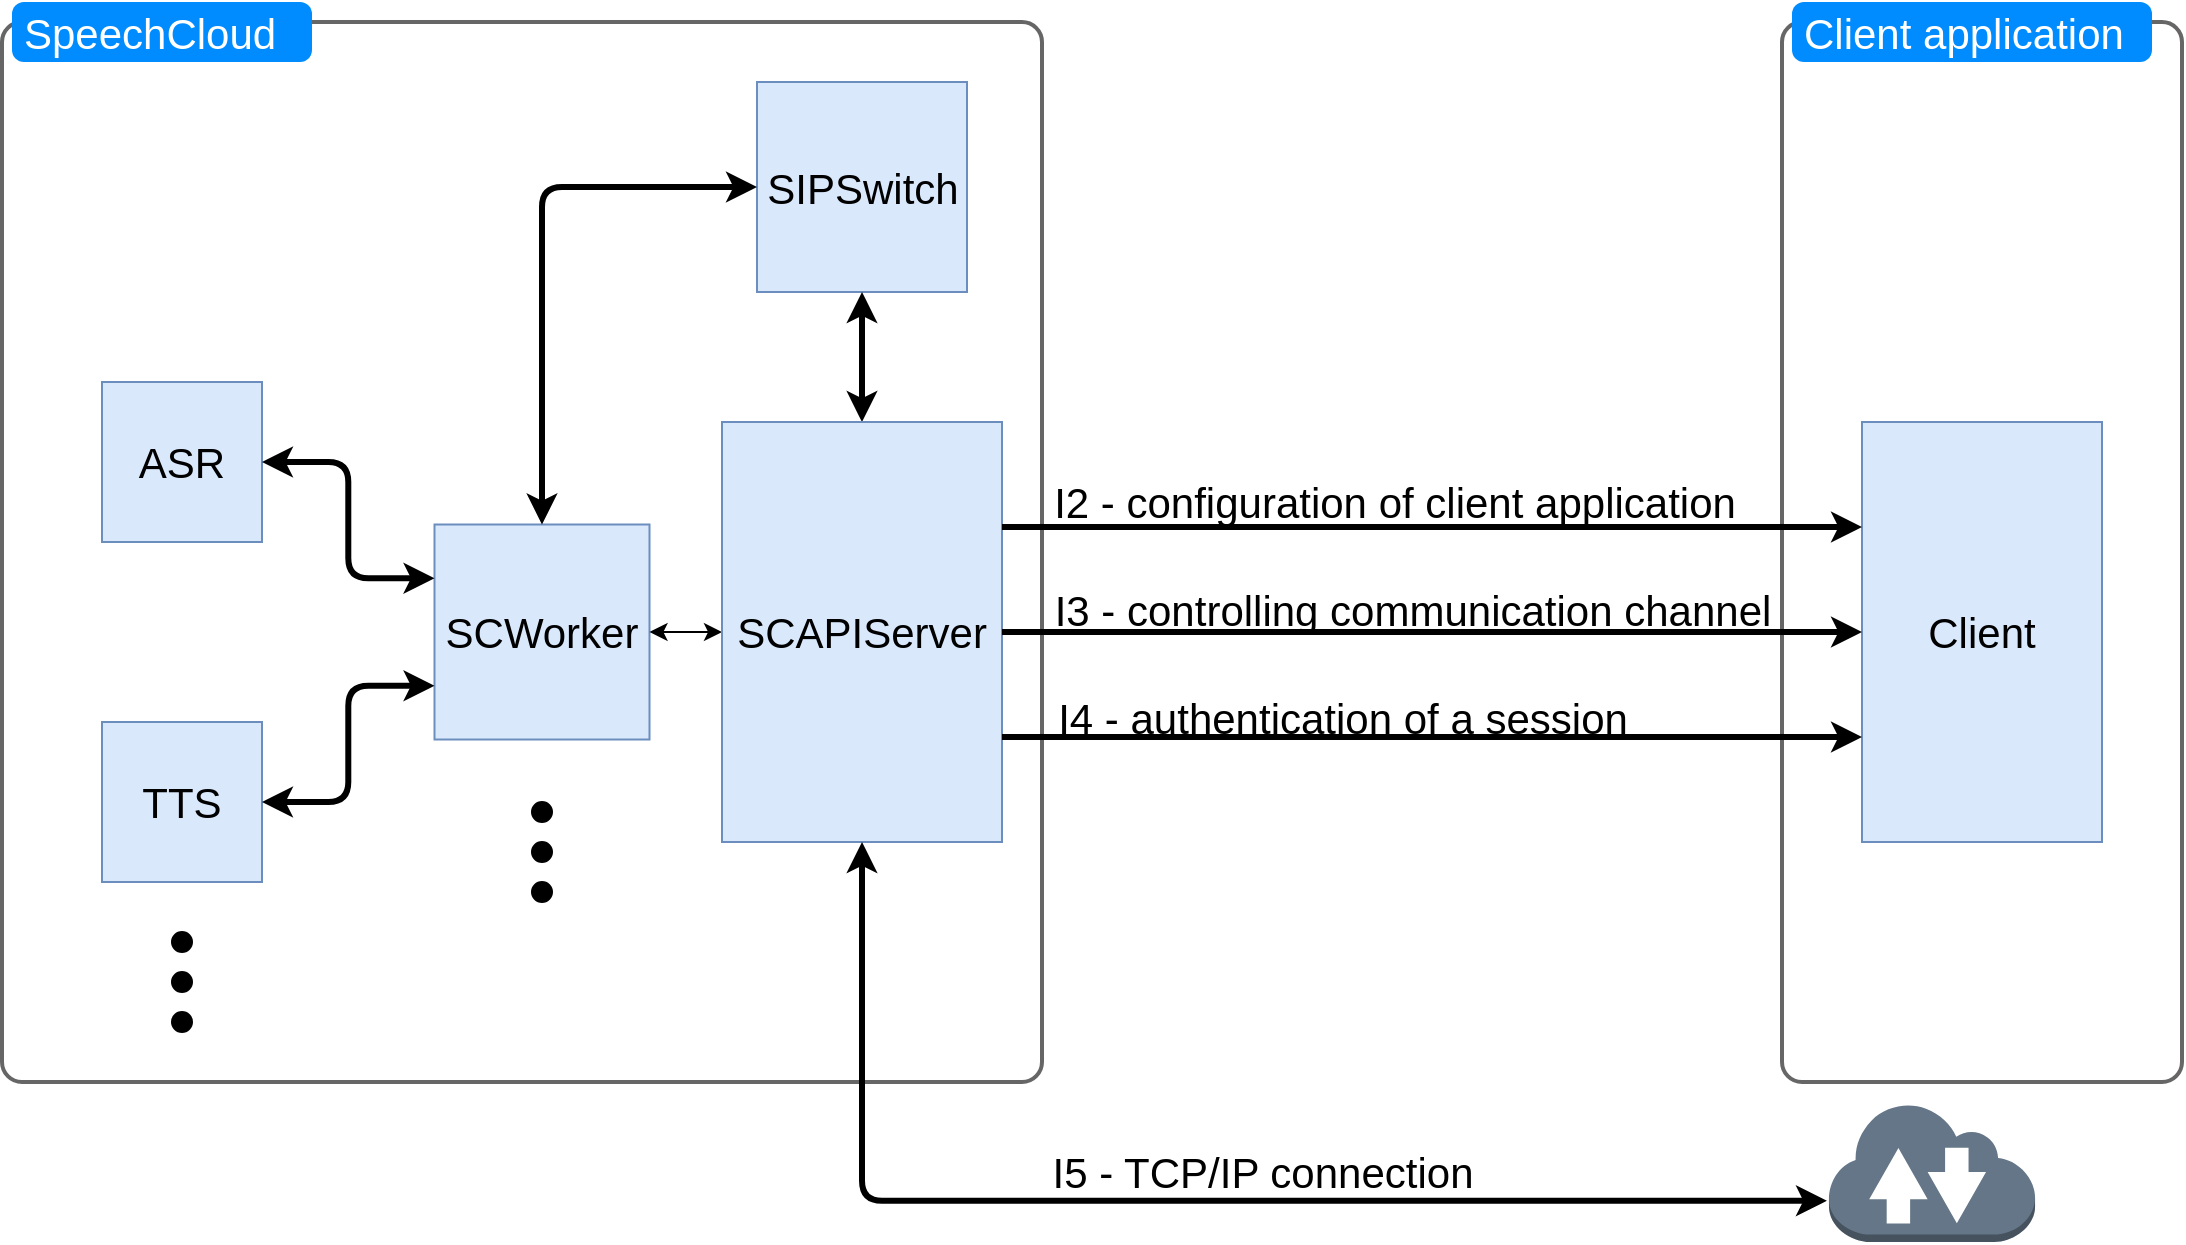 <mxfile version="14.6.3" type="device"><diagram id="zJVsk0TluWsP-BI90mD4" name="Page-1"><mxGraphModel dx="1621" dy="804" grid="1" gridSize="10" guides="1" tooltips="1" connect="1" arrows="1" fold="1" page="1" pageScale="1" pageWidth="1169" pageHeight="827" math="0" shadow="0"><root><mxCell id="0"/><mxCell id="1" parent="0"/><mxCell id="FfLaRWVaO9meYGGHp2Hy-2" value="" style="shape=mxgraph.mockup.containers.marginRect;rectMarginTop=10;strokeColor=#666666;strokeWidth=2;dashed=0;rounded=1;arcSize=5;recursiveResize=0;fontSize=21;" parent="1" vertex="1"><mxGeometry x="-40" y="120" width="520" height="540" as="geometry"/></mxCell><mxCell id="FfLaRWVaO9meYGGHp2Hy-3" value="SpeechCloud" style="shape=rect;strokeColor=none;fillColor=#008cff;strokeWidth=1;dashed=0;rounded=1;arcSize=20;fontColor=#ffffff;fontSize=21;spacing=2;spacingTop=-2;align=left;autosize=1;spacingLeft=4;resizeWidth=0;resizeHeight=0;perimeter=none;" parent="FfLaRWVaO9meYGGHp2Hy-2" vertex="1"><mxGeometry x="5" width="150" height="30" as="geometry"/></mxCell><mxCell id="FfLaRWVaO9meYGGHp2Hy-11" value="SIPSwitch" style="whiteSpace=wrap;html=1;aspect=fixed;fillColor=#dae8fc;strokeColor=#6c8ebf;fontSize=21;" parent="FfLaRWVaO9meYGGHp2Hy-2" vertex="1"><mxGeometry x="377.5" y="40" width="105" height="105" as="geometry"/></mxCell><mxCell id="FfLaRWVaO9meYGGHp2Hy-13" value="SCWorker" style="whiteSpace=wrap;html=1;aspect=fixed;fillColor=#dae8fc;strokeColor=#6c8ebf;fontSize=21;" parent="FfLaRWVaO9meYGGHp2Hy-2" vertex="1"><mxGeometry x="216.25" y="261.25" width="107.5" height="107.5" as="geometry"/></mxCell><mxCell id="FfLaRWVaO9meYGGHp2Hy-14" value="ASR" style="whiteSpace=wrap;html=1;aspect=fixed;fillColor=#dae8fc;strokeColor=#6c8ebf;fontSize=21;" parent="FfLaRWVaO9meYGGHp2Hy-2" vertex="1"><mxGeometry x="50" y="190" width="80" height="80" as="geometry"/></mxCell><mxCell id="FfLaRWVaO9meYGGHp2Hy-15" value="TTS" style="whiteSpace=wrap;html=1;aspect=fixed;fillColor=#dae8fc;strokeColor=#6c8ebf;fontSize=21;" parent="FfLaRWVaO9meYGGHp2Hy-2" vertex="1"><mxGeometry x="50" y="360" width="80" height="80" as="geometry"/></mxCell><mxCell id="FfLaRWVaO9meYGGHp2Hy-16" value="" style="ellipse;whiteSpace=wrap;html=1;aspect=fixed;fillColor=#000000;fontSize=21;" parent="FfLaRWVaO9meYGGHp2Hy-2" vertex="1"><mxGeometry x="85" y="465" width="10" height="10" as="geometry"/></mxCell><mxCell id="FfLaRWVaO9meYGGHp2Hy-17" value="" style="ellipse;whiteSpace=wrap;html=1;aspect=fixed;fillColor=#000000;fontSize=21;" parent="FfLaRWVaO9meYGGHp2Hy-2" vertex="1"><mxGeometry x="85" y="485" width="10" height="10" as="geometry"/></mxCell><mxCell id="FfLaRWVaO9meYGGHp2Hy-18" value="" style="ellipse;whiteSpace=wrap;html=1;aspect=fixed;fillColor=#000000;fontSize=21;" parent="FfLaRWVaO9meYGGHp2Hy-2" vertex="1"><mxGeometry x="85" y="505" width="10" height="10" as="geometry"/></mxCell><mxCell id="FfLaRWVaO9meYGGHp2Hy-21" value="" style="ellipse;whiteSpace=wrap;html=1;aspect=fixed;fillColor=#000000;fontSize=21;" parent="FfLaRWVaO9meYGGHp2Hy-2" vertex="1"><mxGeometry x="265" y="400" width="10" height="10" as="geometry"/></mxCell><mxCell id="FfLaRWVaO9meYGGHp2Hy-22" value="" style="ellipse;whiteSpace=wrap;html=1;aspect=fixed;fillColor=#000000;fontSize=21;" parent="FfLaRWVaO9meYGGHp2Hy-2" vertex="1"><mxGeometry x="265" y="420" width="10" height="10" as="geometry"/></mxCell><mxCell id="FfLaRWVaO9meYGGHp2Hy-23" value="" style="ellipse;whiteSpace=wrap;html=1;aspect=fixed;fillColor=#000000;fontSize=21;" parent="FfLaRWVaO9meYGGHp2Hy-2" vertex="1"><mxGeometry x="265" y="440" width="10" height="10" as="geometry"/></mxCell><mxCell id="FfLaRWVaO9meYGGHp2Hy-24" value="" style="endArrow=classic;startArrow=classic;html=1;entryX=0.5;entryY=1;entryDx=0;entryDy=0;exitX=0.5;exitY=0;exitDx=0;exitDy=0;fontSize=21;strokeWidth=3;" parent="FfLaRWVaO9meYGGHp2Hy-2" source="FfLaRWVaO9meYGGHp2Hy-32" target="FfLaRWVaO9meYGGHp2Hy-11" edge="1"><mxGeometry width="50" height="50" relative="1" as="geometry"><mxPoint x="440" y="202.5" as="sourcePoint"/><mxPoint x="410" y="250" as="targetPoint"/></mxGeometry></mxCell><mxCell id="FfLaRWVaO9meYGGHp2Hy-25" value="" style="endArrow=classic;startArrow=classic;html=1;exitX=1;exitY=0.5;exitDx=0;exitDy=0;entryX=0;entryY=0.5;entryDx=0;entryDy=0;fontSize=21;" parent="FfLaRWVaO9meYGGHp2Hy-2" source="FfLaRWVaO9meYGGHp2Hy-13" target="FfLaRWVaO9meYGGHp2Hy-32" edge="1"><mxGeometry width="50" height="50" relative="1" as="geometry"><mxPoint x="330" y="220" as="sourcePoint"/><mxPoint x="350" y="245" as="targetPoint"/></mxGeometry></mxCell><mxCell id="FfLaRWVaO9meYGGHp2Hy-26" value="" style="endArrow=classic;startArrow=classic;html=1;entryX=0;entryY=0.5;entryDx=0;entryDy=0;exitX=0.5;exitY=0;exitDx=0;exitDy=0;edgeStyle=orthogonalEdgeStyle;fontSize=21;strokeWidth=3;" parent="FfLaRWVaO9meYGGHp2Hy-2" source="FfLaRWVaO9meYGGHp2Hy-13" target="FfLaRWVaO9meYGGHp2Hy-11" edge="1"><mxGeometry width="50" height="50" relative="1" as="geometry"><mxPoint x="260" y="130" as="sourcePoint"/><mxPoint x="310" y="80" as="targetPoint"/></mxGeometry></mxCell><mxCell id="FfLaRWVaO9meYGGHp2Hy-27" value="" style="endArrow=classic;startArrow=classic;html=1;exitX=1;exitY=0.5;exitDx=0;exitDy=0;entryX=0;entryY=0.25;entryDx=0;entryDy=0;edgeStyle=orthogonalEdgeStyle;fontSize=21;strokeWidth=3;" parent="FfLaRWVaO9meYGGHp2Hy-2" source="FfLaRWVaO9meYGGHp2Hy-14" target="FfLaRWVaO9meYGGHp2Hy-13" edge="1"><mxGeometry width="50" height="50" relative="1" as="geometry"><mxPoint x="170" y="240" as="sourcePoint"/><mxPoint x="220" y="190" as="targetPoint"/></mxGeometry></mxCell><mxCell id="FfLaRWVaO9meYGGHp2Hy-28" value="" style="endArrow=classic;startArrow=classic;html=1;exitX=1;exitY=0.5;exitDx=0;exitDy=0;entryX=0;entryY=0.75;entryDx=0;entryDy=0;edgeStyle=orthogonalEdgeStyle;fontSize=21;strokeWidth=3;" parent="FfLaRWVaO9meYGGHp2Hy-2" source="FfLaRWVaO9meYGGHp2Hy-15" target="FfLaRWVaO9meYGGHp2Hy-13" edge="1"><mxGeometry width="50" height="50" relative="1" as="geometry"><mxPoint x="160" y="390" as="sourcePoint"/><mxPoint x="210" y="340" as="targetPoint"/></mxGeometry></mxCell><mxCell id="FfLaRWVaO9meYGGHp2Hy-32" value="&lt;span style=&quot;font-size: 21px;&quot;&gt;SCAPIServer&lt;/span&gt;" style="whiteSpace=wrap;html=1;fillColor=#dae8fc;strokeColor=#6c8ebf;fontSize=21;" parent="FfLaRWVaO9meYGGHp2Hy-2" vertex="1"><mxGeometry x="360" y="210" width="140" height="210" as="geometry"/></mxCell><mxCell id="FfLaRWVaO9meYGGHp2Hy-4" value="" style="shape=mxgraph.mockup.containers.marginRect;rectMarginTop=10;strokeColor=#666666;strokeWidth=2;dashed=0;rounded=1;arcSize=5;recursiveResize=0;fontSize=21;" parent="1" vertex="1"><mxGeometry x="850" y="120" width="200" height="540" as="geometry"/></mxCell><mxCell id="FfLaRWVaO9meYGGHp2Hy-5" value="Client application" style="shape=rect;strokeColor=none;fillColor=#008cff;strokeWidth=1;dashed=0;rounded=1;arcSize=20;fontColor=#ffffff;fontSize=21;spacing=2;spacingTop=-2;align=left;autosize=1;spacingLeft=4;resizeWidth=0;resizeHeight=0;perimeter=none;" parent="FfLaRWVaO9meYGGHp2Hy-4" vertex="1"><mxGeometry x="5" width="180" height="30" as="geometry"/></mxCell><mxCell id="FfLaRWVaO9meYGGHp2Hy-33" value="Client" style="whiteSpace=wrap;html=1;fillColor=#dae8fc;strokeColor=#6c8ebf;fontSize=21;" parent="FfLaRWVaO9meYGGHp2Hy-4" vertex="1"><mxGeometry x="40" y="210" width="120" height="210" as="geometry"/></mxCell><mxCell id="FfLaRWVaO9meYGGHp2Hy-34" style="edgeStyle=orthogonalEdgeStyle;rounded=0;orthogonalLoop=1;jettySize=auto;html=1;exitX=1;exitY=0.25;exitDx=0;exitDy=0;entryX=0;entryY=0.25;entryDx=0;entryDy=0;fontSize=21;strokeWidth=3;" parent="1" source="FfLaRWVaO9meYGGHp2Hy-32" target="FfLaRWVaO9meYGGHp2Hy-33" edge="1"><mxGeometry relative="1" as="geometry"/></mxCell><mxCell id="FfLaRWVaO9meYGGHp2Hy-35" style="edgeStyle=orthogonalEdgeStyle;rounded=0;orthogonalLoop=1;jettySize=auto;html=1;exitX=1;exitY=0.5;exitDx=0;exitDy=0;fontSize=21;strokeWidth=3;" parent="1" source="FfLaRWVaO9meYGGHp2Hy-32" target="FfLaRWVaO9meYGGHp2Hy-33" edge="1"><mxGeometry relative="1" as="geometry"/></mxCell><mxCell id="FfLaRWVaO9meYGGHp2Hy-36" style="edgeStyle=orthogonalEdgeStyle;rounded=0;orthogonalLoop=1;jettySize=auto;html=1;exitX=1;exitY=0.75;exitDx=0;exitDy=0;entryX=0;entryY=0.75;entryDx=0;entryDy=0;fontSize=21;strokeWidth=3;" parent="1" source="FfLaRWVaO9meYGGHp2Hy-32" target="FfLaRWVaO9meYGGHp2Hy-33" edge="1"><mxGeometry relative="1" as="geometry"/></mxCell><mxCell id="FfLaRWVaO9meYGGHp2Hy-37" value="I2 -&amp;nbsp;configuration of client application" style="text;html=1;align=center;verticalAlign=middle;resizable=0;points=[];autosize=1;strokeColor=none;fontSize=21;" parent="1" vertex="1"><mxGeometry x="476" y="355" width="360" height="30" as="geometry"/></mxCell><mxCell id="FfLaRWVaO9meYGGHp2Hy-38" value="I3 -&amp;nbsp;controlling communication channel" style="text;html=1;align=center;verticalAlign=middle;resizable=0;points=[];autosize=1;strokeColor=none;fontSize=21;" parent="1" vertex="1"><mxGeometry x="480" y="409" width="370" height="30" as="geometry"/></mxCell><mxCell id="FfLaRWVaO9meYGGHp2Hy-39" value="I4 -&amp;nbsp;authentication of a session" style="text;html=1;align=center;verticalAlign=middle;resizable=0;points=[];autosize=1;strokeColor=none;fontSize=21;" parent="1" vertex="1"><mxGeometry x="480" y="463" width="300" height="30" as="geometry"/></mxCell><mxCell id="FfLaRWVaO9meYGGHp2Hy-40" value="" style="outlineConnect=0;dashed=0;verticalLabelPosition=bottom;verticalAlign=top;align=center;html=1;shape=mxgraph.aws3.internet_2;fillColor=#647687;fontSize=21;strokeWidth=1;perimeterSpacing=1;shadow=0;sketch=0;strokeColor=#314354;fontColor=#ffffff;" parent="1" vertex="1"><mxGeometry x="873.47" y="670" width="103.06" height="70" as="geometry"/></mxCell><mxCell id="FfLaRWVaO9meYGGHp2Hy-41" style="edgeStyle=orthogonalEdgeStyle;rounded=1;orthogonalLoop=1;jettySize=auto;html=1;exitX=0.5;exitY=1;exitDx=0;exitDy=0;entryX=0;entryY=0.7;entryDx=0;entryDy=0;entryPerimeter=0;fontSize=21;startArrow=classic;strokeWidth=3;" parent="1" source="FfLaRWVaO9meYGGHp2Hy-32" target="FfLaRWVaO9meYGGHp2Hy-40" edge="1"><mxGeometry relative="1" as="geometry"/></mxCell><mxCell id="FfLaRWVaO9meYGGHp2Hy-42" value="I5 - TCP/IP connection" style="text;html=1;align=center;verticalAlign=middle;resizable=0;points=[];autosize=1;strokeColor=none;fontSize=21;" parent="1" vertex="1"><mxGeometry x="475" y="690" width="230" height="30" as="geometry"/></mxCell></root></mxGraphModel></diagram></mxfile>